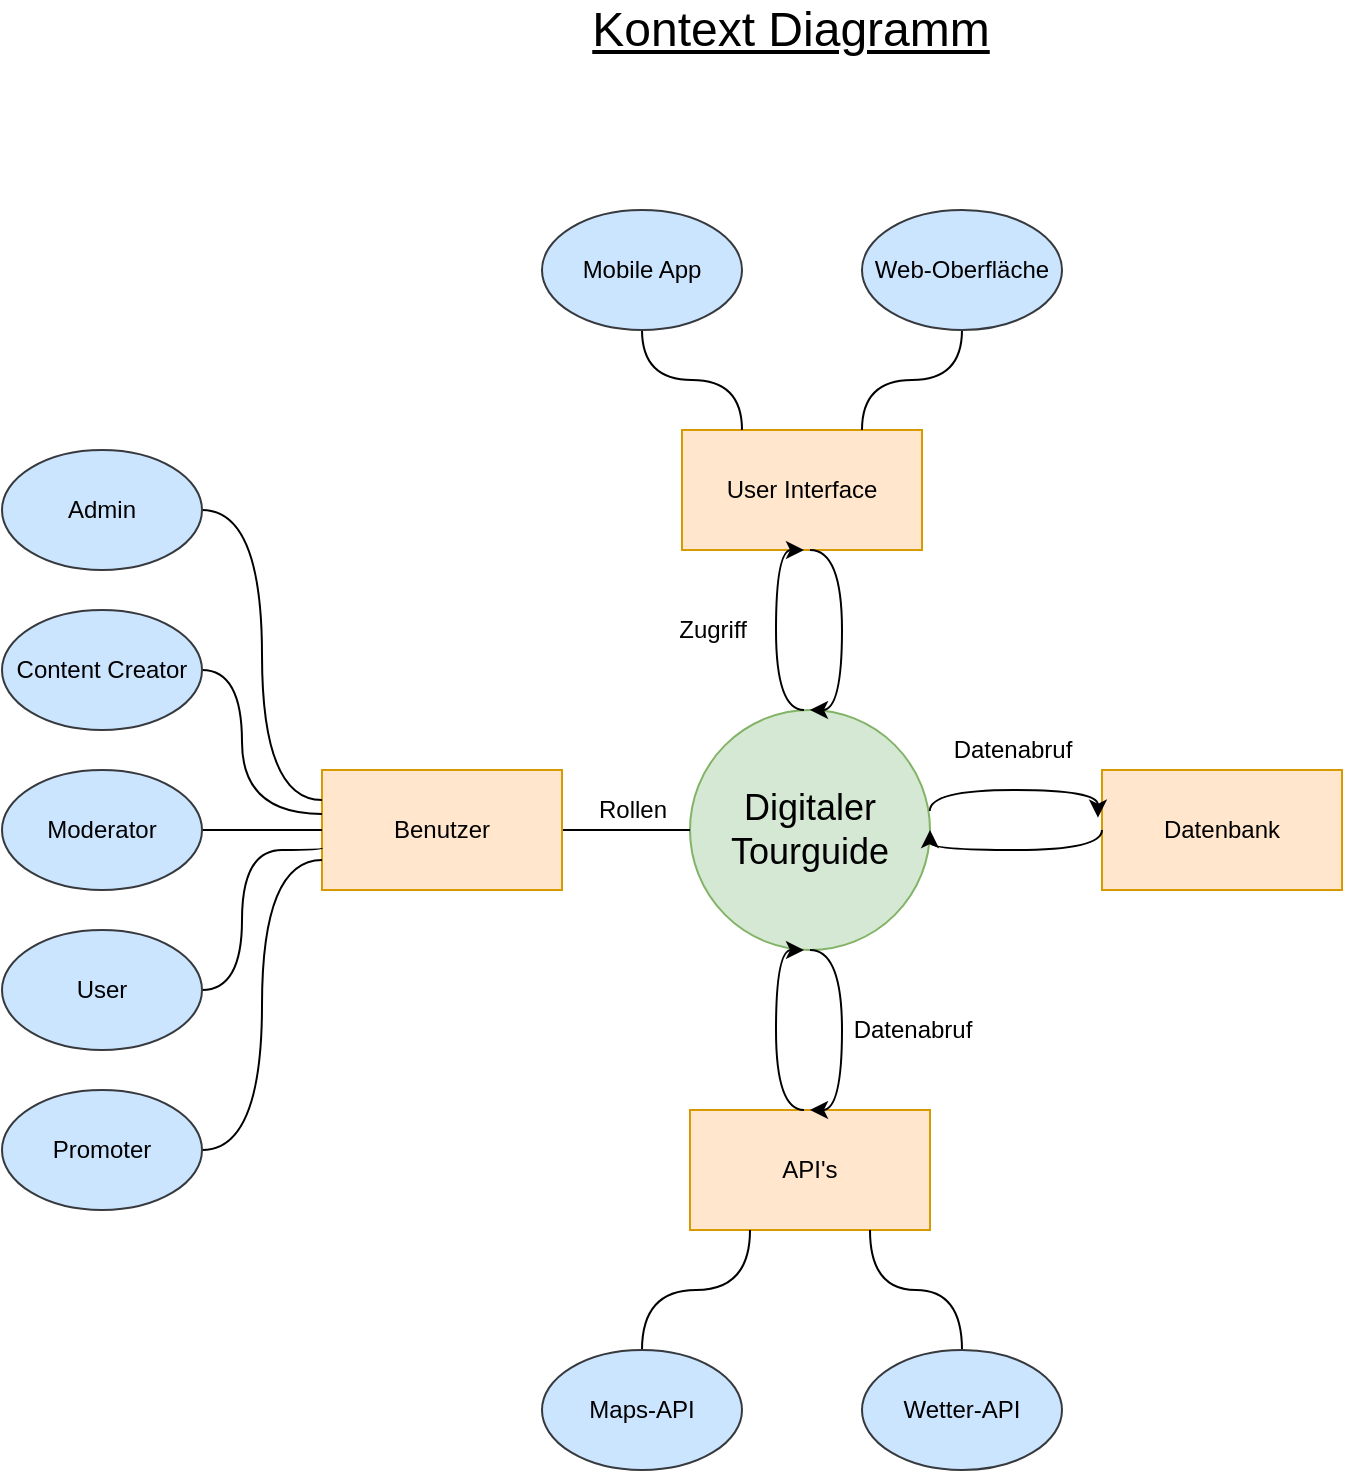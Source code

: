 <mxfile version="13.5.1" type="device"><diagram id="l3iQEW03Pen06C6kbPd6" name="Page-1"><mxGraphModel dx="1422" dy="822" grid="1" gridSize="10" guides="1" tooltips="1" connect="1" arrows="1" fold="1" page="1" pageScale="1" pageWidth="827" pageHeight="1169" math="0" shadow="0"><root><mxCell id="0"/><mxCell id="1" parent="0"/><mxCell id="kcqM3ws_KMHfbe9WiRkM-9" style="edgeStyle=orthogonalEdgeStyle;curved=1;rounded=1;orthogonalLoop=1;jettySize=auto;html=1;exitX=0;exitY=0.5;exitDx=0;exitDy=0;" parent="1" source="ta6Fg87uNFg0yFWDdQdN-1" edge="1"><mxGeometry relative="1" as="geometry"><mxPoint x="363.833" y="439.667" as="targetPoint"/></mxGeometry></mxCell><mxCell id="ta6Fg87uNFg0yFWDdQdN-1" value="&lt;font style=&quot;font-size: 18px&quot;&gt;Digitaler &lt;br&gt;Tourguide&lt;/font&gt;" style="ellipse;whiteSpace=wrap;html=1;aspect=fixed;fillColor=#d5e8d4;strokeColor=#82b366;" parent="1" vertex="1"><mxGeometry x="364" y="380" width="120" height="120" as="geometry"/></mxCell><mxCell id="ta6Fg87uNFg0yFWDdQdN-5" value="User Interface" style="whiteSpace=wrap;html=1;fillColor=#ffe6cc;strokeColor=#d79b00;" parent="1" vertex="1"><mxGeometry x="360" y="240" width="120" height="60" as="geometry"/></mxCell><mxCell id="kcqM3ws_KMHfbe9WiRkM-18" style="edgeStyle=orthogonalEdgeStyle;curved=1;rounded=1;orthogonalLoop=1;jettySize=auto;html=1;exitX=0.5;exitY=1;exitDx=0;exitDy=0;entryX=0.25;entryY=0;entryDx=0;entryDy=0;endArrow=none;endFill=0;" parent="1" source="ta6Fg87uNFg0yFWDdQdN-6" target="ta6Fg87uNFg0yFWDdQdN-5" edge="1"><mxGeometry relative="1" as="geometry"/></mxCell><mxCell id="ta6Fg87uNFg0yFWDdQdN-6" value="Mobile App" style="ellipse;whiteSpace=wrap;html=1;fillColor=#cce5ff;strokeColor=#36393d;" parent="1" vertex="1"><mxGeometry x="290" y="130" width="100" height="60" as="geometry"/></mxCell><mxCell id="kcqM3ws_KMHfbe9WiRkM-19" style="edgeStyle=orthogonalEdgeStyle;curved=1;rounded=1;orthogonalLoop=1;jettySize=auto;html=1;exitX=0.5;exitY=1;exitDx=0;exitDy=0;entryX=0.75;entryY=0;entryDx=0;entryDy=0;endArrow=none;endFill=0;" parent="1" source="ta6Fg87uNFg0yFWDdQdN-7" target="ta6Fg87uNFg0yFWDdQdN-5" edge="1"><mxGeometry relative="1" as="geometry"/></mxCell><mxCell id="ta6Fg87uNFg0yFWDdQdN-7" value="Web-Oberfläche" style="ellipse;whiteSpace=wrap;html=1;fillColor=#cce5ff;strokeColor=#36393d;" parent="1" vertex="1"><mxGeometry x="450" y="130" width="100" height="60" as="geometry"/></mxCell><mxCell id="ta6Fg87uNFg0yFWDdQdN-8" value="API's" style="whiteSpace=wrap;html=1;fillColor=#ffe6cc;strokeColor=#d79b00;" parent="1" vertex="1"><mxGeometry x="364" y="580" width="120" height="60" as="geometry"/></mxCell><mxCell id="kcqM3ws_KMHfbe9WiRkM-16" style="edgeStyle=orthogonalEdgeStyle;curved=1;rounded=1;orthogonalLoop=1;jettySize=auto;html=1;exitX=0.5;exitY=0;exitDx=0;exitDy=0;entryX=0.25;entryY=1;entryDx=0;entryDy=0;endArrow=none;endFill=0;" parent="1" source="ta6Fg87uNFg0yFWDdQdN-9" target="ta6Fg87uNFg0yFWDdQdN-8" edge="1"><mxGeometry relative="1" as="geometry"/></mxCell><mxCell id="ta6Fg87uNFg0yFWDdQdN-9" value="Maps-API" style="ellipse;whiteSpace=wrap;html=1;fillColor=#cce5ff;strokeColor=#36393d;" parent="1" vertex="1"><mxGeometry x="290" y="700" width="100" height="60" as="geometry"/></mxCell><mxCell id="kcqM3ws_KMHfbe9WiRkM-17" style="edgeStyle=orthogonalEdgeStyle;curved=1;rounded=1;orthogonalLoop=1;jettySize=auto;html=1;exitX=0.5;exitY=0;exitDx=0;exitDy=0;entryX=0.75;entryY=1;entryDx=0;entryDy=0;endArrow=none;endFill=0;" parent="1" source="ta6Fg87uNFg0yFWDdQdN-10" target="ta6Fg87uNFg0yFWDdQdN-8" edge="1"><mxGeometry relative="1" as="geometry"/></mxCell><mxCell id="ta6Fg87uNFg0yFWDdQdN-10" value="Wetter-API" style="ellipse;whiteSpace=wrap;html=1;fillColor=#cce5ff;strokeColor=#36393d;" parent="1" vertex="1"><mxGeometry x="450" y="700" width="100" height="60" as="geometry"/></mxCell><mxCell id="kcqM3ws_KMHfbe9WiRkM-10" value="" style="edgeStyle=orthogonalEdgeStyle;curved=1;rounded=1;orthogonalLoop=1;jettySize=auto;html=1;endArrow=none;endFill=0;" parent="1" source="ta6Fg87uNFg0yFWDdQdN-11" target="ta6Fg87uNFg0yFWDdQdN-1" edge="1"><mxGeometry relative="1" as="geometry"/></mxCell><mxCell id="ta6Fg87uNFg0yFWDdQdN-11" value="Benutzer" style="whiteSpace=wrap;html=1;fillColor=#ffe6cc;strokeColor=#d79b00;" parent="1" vertex="1"><mxGeometry x="180" y="410" width="120" height="60" as="geometry"/></mxCell><mxCell id="kcqM3ws_KMHfbe9WiRkM-12" style="edgeStyle=orthogonalEdgeStyle;curved=1;rounded=1;orthogonalLoop=1;jettySize=auto;html=1;exitX=1;exitY=0.5;exitDx=0;exitDy=0;entryX=0;entryY=0.25;entryDx=0;entryDy=0;endArrow=none;endFill=0;" parent="1" source="ta6Fg87uNFg0yFWDdQdN-12" target="ta6Fg87uNFg0yFWDdQdN-11" edge="1"><mxGeometry relative="1" as="geometry"/></mxCell><mxCell id="ta6Fg87uNFg0yFWDdQdN-12" value="Admin" style="ellipse;whiteSpace=wrap;html=1;fillColor=#cce5ff;strokeColor=#36393d;" parent="1" vertex="1"><mxGeometry x="20" y="250" width="100" height="60" as="geometry"/></mxCell><mxCell id="kcqM3ws_KMHfbe9WiRkM-15" style="edgeStyle=orthogonalEdgeStyle;curved=1;rounded=1;orthogonalLoop=1;jettySize=auto;html=1;exitX=1;exitY=0.5;exitDx=0;exitDy=0;endArrow=none;endFill=0;" parent="1" source="ta6Fg87uNFg0yFWDdQdN-13" edge="1"><mxGeometry relative="1" as="geometry"><mxPoint x="180" y="449" as="targetPoint"/><Array as="points"><mxPoint x="140" y="520"/><mxPoint x="140" y="450"/></Array></mxGeometry></mxCell><mxCell id="ta6Fg87uNFg0yFWDdQdN-13" value="User" style="ellipse;whiteSpace=wrap;html=1;fillColor=#cce5ff;strokeColor=#36393d;" parent="1" vertex="1"><mxGeometry x="20" y="490" width="100" height="60" as="geometry"/></mxCell><mxCell id="kcqM3ws_KMHfbe9WiRkM-13" style="edgeStyle=orthogonalEdgeStyle;curved=1;rounded=1;orthogonalLoop=1;jettySize=auto;html=1;exitX=1;exitY=0.5;exitDx=0;exitDy=0;endArrow=none;endFill=0;" parent="1" source="ta6Fg87uNFg0yFWDdQdN-14" edge="1"><mxGeometry relative="1" as="geometry"><mxPoint x="180" y="432" as="targetPoint"/><Array as="points"><mxPoint x="140" y="360"/><mxPoint x="140" y="432"/></Array></mxGeometry></mxCell><mxCell id="ta6Fg87uNFg0yFWDdQdN-14" value="Content Creator" style="ellipse;whiteSpace=wrap;html=1;fillColor=#cce5ff;strokeColor=#36393d;" parent="1" vertex="1"><mxGeometry x="20" y="330" width="100" height="60" as="geometry"/></mxCell><mxCell id="kcqM3ws_KMHfbe9WiRkM-14" style="edgeStyle=orthogonalEdgeStyle;curved=1;rounded=1;orthogonalLoop=1;jettySize=auto;html=1;exitX=1;exitY=0.5;exitDx=0;exitDy=0;endArrow=none;endFill=0;" parent="1" source="ta6Fg87uNFg0yFWDdQdN-15" edge="1"><mxGeometry relative="1" as="geometry"><mxPoint x="180" y="440" as="targetPoint"/></mxGeometry></mxCell><mxCell id="ta6Fg87uNFg0yFWDdQdN-15" value="Moderator" style="ellipse;whiteSpace=wrap;html=1;fillColor=#cce5ff;strokeColor=#36393d;" parent="1" vertex="1"><mxGeometry x="20" y="410" width="100" height="60" as="geometry"/></mxCell><mxCell id="kcqM3ws_KMHfbe9WiRkM-2" value="Datenabruf" style="text;html=1;align=center;verticalAlign=middle;resizable=0;points=[];autosize=1;" parent="1" vertex="1"><mxGeometry x="440" y="530" width="70" height="20" as="geometry"/></mxCell><mxCell id="kcqM3ws_KMHfbe9WiRkM-21" value="" style="edgeStyle=orthogonalEdgeStyle;rounded=1;orthogonalLoop=1;jettySize=auto;html=1;entryX=0.5;entryY=1;entryDx=0;entryDy=0;exitX=0.5;exitY=0;exitDx=0;exitDy=0;curved=1;" parent="1" edge="1"><mxGeometry relative="1" as="geometry"><mxPoint x="421" y="380" as="sourcePoint"/><mxPoint x="421" y="300" as="targetPoint"/><Array as="points"><mxPoint x="407" y="380"/><mxPoint x="407" y="300"/></Array></mxGeometry></mxCell><mxCell id="kcqM3ws_KMHfbe9WiRkM-22" value="" style="edgeStyle=orthogonalEdgeStyle;rounded=1;orthogonalLoop=1;jettySize=auto;html=1;exitX=0.5;exitY=1;exitDx=0;exitDy=0;entryX=0.5;entryY=0;entryDx=0;entryDy=0;curved=1;" parent="1" edge="1"><mxGeometry relative="1" as="geometry"><mxPoint x="424" y="300" as="sourcePoint"/><mxPoint x="424" y="380" as="targetPoint"/><Array as="points"><mxPoint x="440" y="300"/><mxPoint x="440" y="380"/></Array></mxGeometry></mxCell><mxCell id="kcqM3ws_KMHfbe9WiRkM-23" value="" style="edgeStyle=orthogonalEdgeStyle;rounded=1;orthogonalLoop=1;jettySize=auto;html=1;exitX=0.5;exitY=1;exitDx=0;exitDy=0;entryX=0.5;entryY=0;entryDx=0;entryDy=0;curved=1;" parent="1" edge="1"><mxGeometry relative="1" as="geometry"><mxPoint x="424" y="500" as="sourcePoint"/><mxPoint x="424" y="580" as="targetPoint"/><Array as="points"><mxPoint x="440" y="500"/><mxPoint x="440" y="580"/></Array></mxGeometry></mxCell><mxCell id="kcqM3ws_KMHfbe9WiRkM-24" value="" style="edgeStyle=orthogonalEdgeStyle;rounded=1;orthogonalLoop=1;jettySize=auto;html=1;entryX=0.5;entryY=1;entryDx=0;entryDy=0;exitX=0.5;exitY=0;exitDx=0;exitDy=0;curved=1;" parent="1" edge="1"><mxGeometry relative="1" as="geometry"><mxPoint x="421" y="580" as="sourcePoint"/><mxPoint x="421" y="500" as="targetPoint"/><Array as="points"><mxPoint x="407" y="580"/><mxPoint x="407" y="500"/></Array></mxGeometry></mxCell><mxCell id="kcqM3ws_KMHfbe9WiRkM-27" value="Datenbank" style="whiteSpace=wrap;html=1;fillColor=#ffe6cc;strokeColor=#d79b00;" parent="1" vertex="1"><mxGeometry x="570" y="410" width="120" height="60" as="geometry"/></mxCell><mxCell id="kcqM3ws_KMHfbe9WiRkM-28" value="" style="edgeStyle=orthogonalEdgeStyle;rounded=1;orthogonalLoop=1;jettySize=auto;html=1;entryX=1;entryY=0.5;entryDx=0;entryDy=0;exitX=0;exitY=0.5;exitDx=0;exitDy=0;curved=1;" parent="1" source="kcqM3ws_KMHfbe9WiRkM-27" target="ta6Fg87uNFg0yFWDdQdN-1" edge="1"><mxGeometry relative="1" as="geometry"><mxPoint x="510" y="440" as="sourcePoint"/><mxPoint x="510" y="360" as="targetPoint"/><Array as="points"><mxPoint x="570" y="450"/><mxPoint x="484" y="450"/></Array></mxGeometry></mxCell><mxCell id="kcqM3ws_KMHfbe9WiRkM-29" value="" style="edgeStyle=orthogonalEdgeStyle;rounded=1;orthogonalLoop=1;jettySize=auto;html=1;exitX=0.999;exitY=0.421;exitDx=0;exitDy=0;curved=1;exitPerimeter=0;entryX=-0.017;entryY=0.397;entryDx=0;entryDy=0;entryPerimeter=0;" parent="1" source="ta6Fg87uNFg0yFWDdQdN-1" target="kcqM3ws_KMHfbe9WiRkM-27" edge="1"><mxGeometry relative="1" as="geometry"><mxPoint x="570" y="395" as="sourcePoint"/><mxPoint x="590" y="350" as="targetPoint"/><Array as="points"><mxPoint x="484" y="420"/><mxPoint x="568" y="420"/></Array></mxGeometry></mxCell><mxCell id="kcqM3ws_KMHfbe9WiRkM-30" value="Datenabruf" style="text;html=1;align=center;verticalAlign=middle;resizable=0;points=[];autosize=1;" parent="1" vertex="1"><mxGeometry x="490" y="390" width="70" height="20" as="geometry"/></mxCell><mxCell id="kcqM3ws_KMHfbe9WiRkM-31" value="Zugriff" style="text;html=1;align=center;verticalAlign=middle;resizable=0;points=[];autosize=1;" parent="1" vertex="1"><mxGeometry x="350" y="330" width="50" height="20" as="geometry"/></mxCell><mxCell id="kcqM3ws_KMHfbe9WiRkM-32" value="Rollen" style="text;html=1;align=center;verticalAlign=middle;resizable=0;points=[];autosize=1;" parent="1" vertex="1"><mxGeometry x="310" y="420" width="50" height="20" as="geometry"/></mxCell><mxCell id="-yXbwcEPYgYoCWNlMeeI-1" value="&lt;font style=&quot;font-size: 24px&quot;&gt;&lt;u&gt;Kontext Diagramm&lt;/u&gt;&lt;/font&gt;" style="text;html=1;align=center;verticalAlign=middle;resizable=0;points=[];autosize=1;" parent="1" vertex="1"><mxGeometry x="309" y="30" width="210" height="20" as="geometry"/></mxCell><mxCell id="ouPQ0c2CgaxHS8JZTOfc-4" style="edgeStyle=orthogonalEdgeStyle;rounded=0;orthogonalLoop=1;jettySize=auto;html=1;exitX=1;exitY=0.5;exitDx=0;exitDy=0;entryX=0;entryY=0.75;entryDx=0;entryDy=0;endArrow=none;endFill=0;curved=1;" edge="1" parent="1" source="ouPQ0c2CgaxHS8JZTOfc-1" target="ta6Fg87uNFg0yFWDdQdN-11"><mxGeometry relative="1" as="geometry"/></mxCell><mxCell id="ouPQ0c2CgaxHS8JZTOfc-1" value="Promoter" style="ellipse;whiteSpace=wrap;html=1;fillColor=#cce5ff;strokeColor=#36393d;" vertex="1" parent="1"><mxGeometry x="20" y="570" width="100" height="60" as="geometry"/></mxCell></root></mxGraphModel></diagram></mxfile>